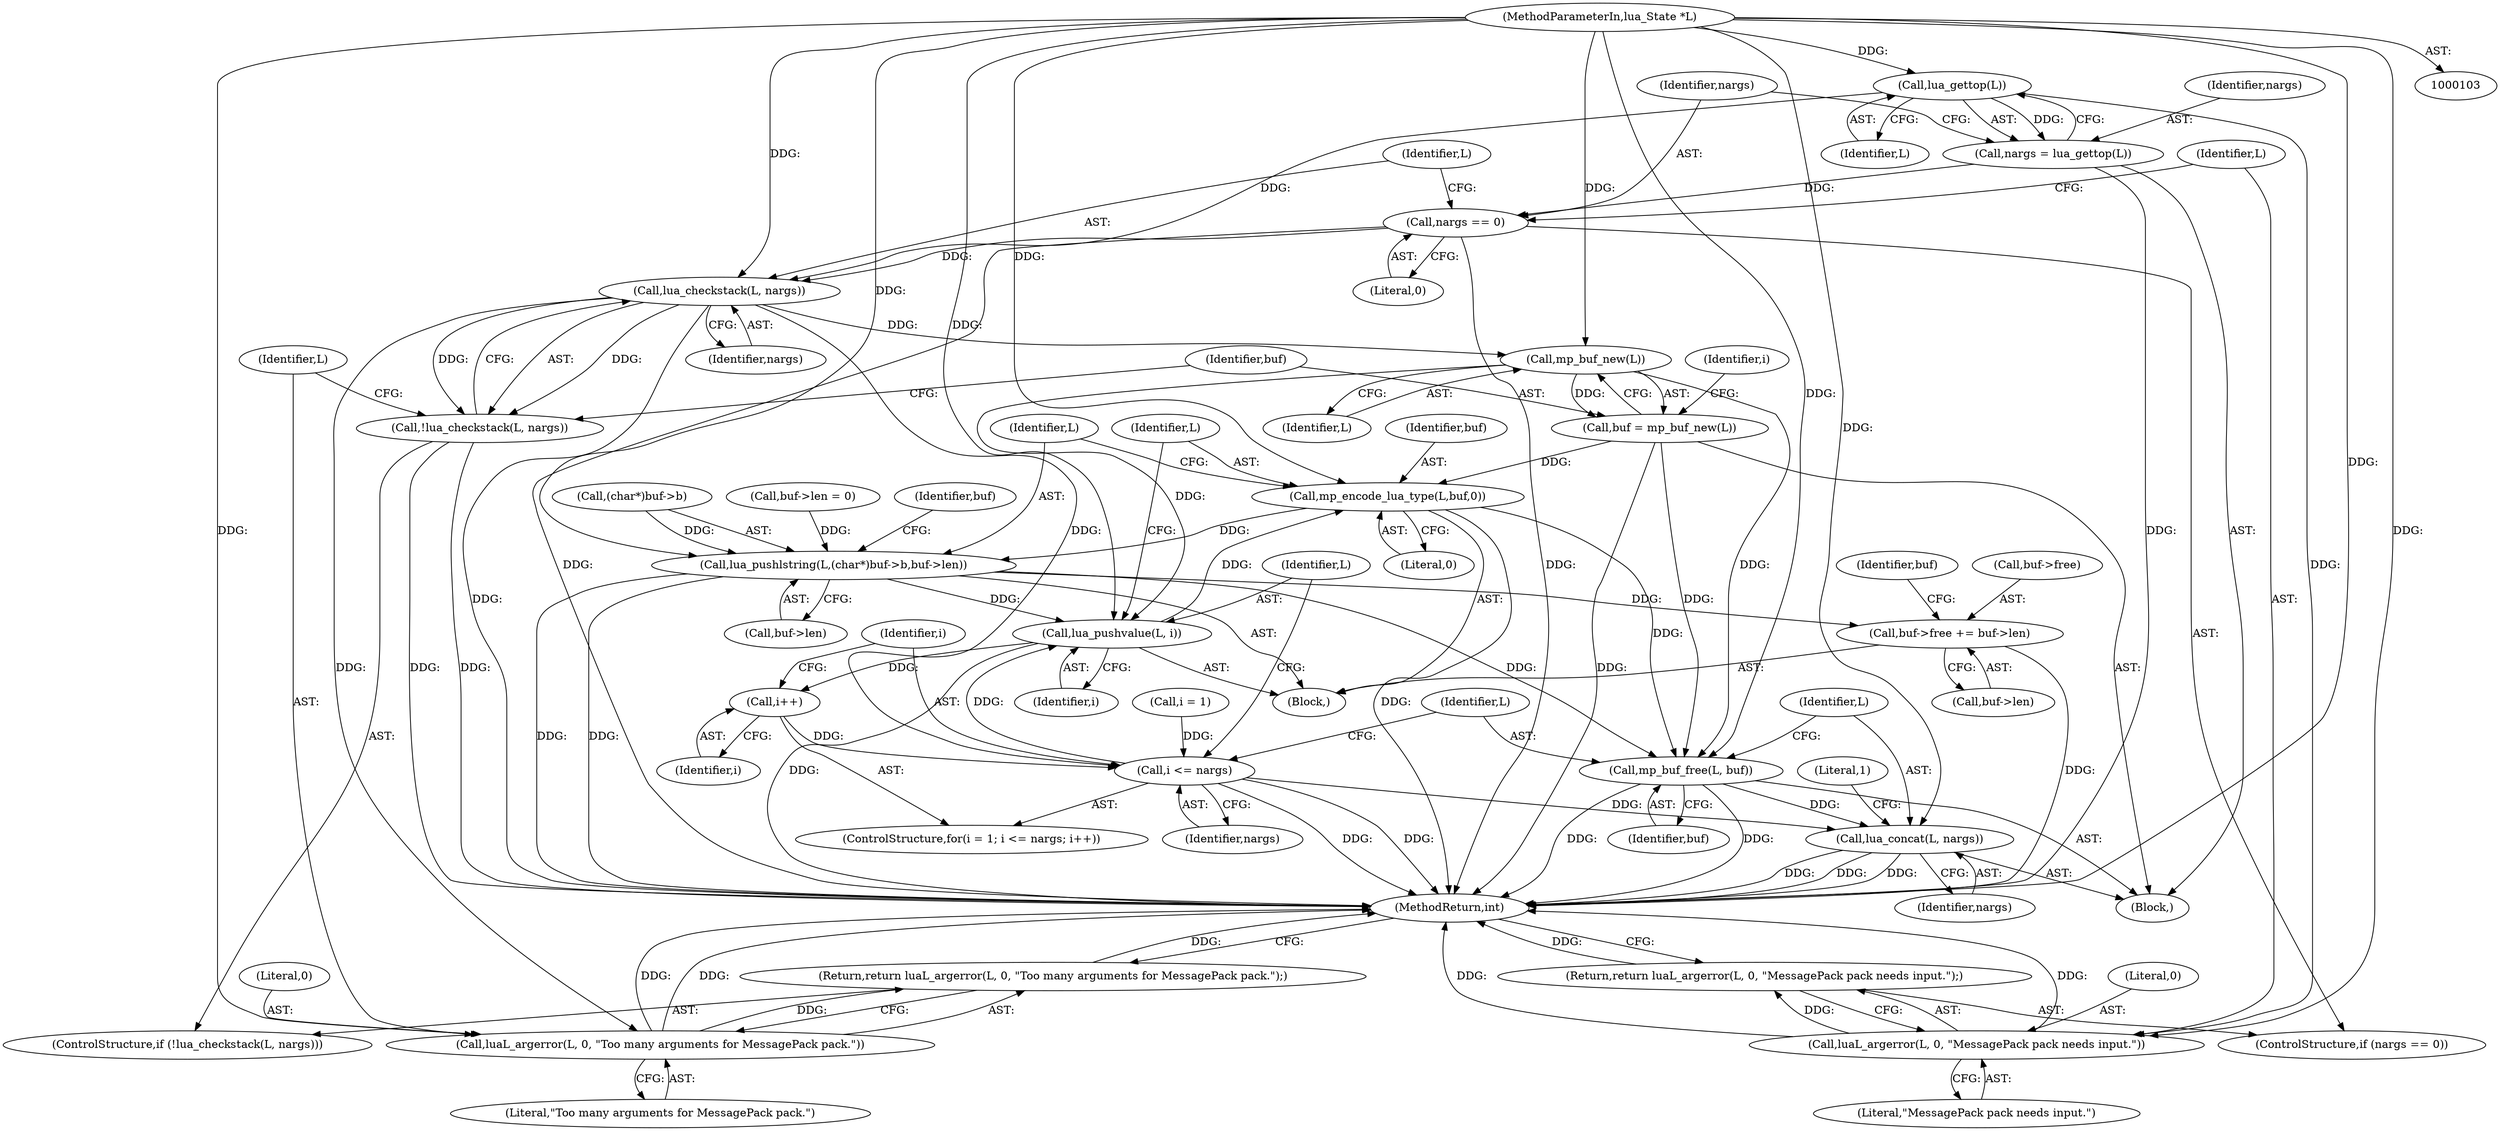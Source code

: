 digraph "0_redis_52a00201fca331217c3b4b8b634f6a0f57d6b7d3@pointer" {
"1000104" [label="(MethodParameterIn,lua_State *L)"];
"1000109" [label="(Call,lua_gettop(L))"];
"1000107" [label="(Call,nargs = lua_gettop(L))"];
"1000114" [label="(Call,nargs == 0)"];
"1000124" [label="(Call,lua_checkstack(L, nargs))"];
"1000123" [label="(Call,!lua_checkstack(L, nargs))"];
"1000128" [label="(Call,luaL_argerror(L, 0, \"Too many arguments for MessagePack pack.\"))"];
"1000127" [label="(Return,return luaL_argerror(L, 0, \"Too many arguments for MessagePack pack.\");)"];
"1000134" [label="(Call,mp_buf_new(L))"];
"1000132" [label="(Call,buf = mp_buf_new(L))"];
"1000149" [label="(Call,mp_encode_lua_type(L,buf,0))"];
"1000153" [label="(Call,lua_pushlstring(L,(char*)buf->b,buf->len))"];
"1000146" [label="(Call,lua_pushvalue(L, i))"];
"1000143" [label="(Call,i++)"];
"1000140" [label="(Call,i <= nargs)"];
"1000178" [label="(Call,lua_concat(L, nargs))"];
"1000163" [label="(Call,buf->free += buf->len)"];
"1000175" [label="(Call,mp_buf_free(L, buf))"];
"1000118" [label="(Call,luaL_argerror(L, 0, \"MessagePack pack needs input.\"))"];
"1000117" [label="(Return,return luaL_argerror(L, 0, \"MessagePack pack needs input.\");)"];
"1000104" [label="(MethodParameterIn,lua_State *L)"];
"1000133" [label="(Identifier,buf)"];
"1000140" [label="(Call,i <= nargs)"];
"1000125" [label="(Identifier,L)"];
"1000110" [label="(Identifier,L)"];
"1000129" [label="(Identifier,L)"];
"1000154" [label="(Identifier,L)"];
"1000177" [label="(Identifier,buf)"];
"1000148" [label="(Identifier,i)"];
"1000116" [label="(Literal,0)"];
"1000117" [label="(Return,return luaL_argerror(L, 0, \"MessagePack pack needs input.\");)"];
"1000109" [label="(Call,lua_gettop(L))"];
"1000172" [label="(Identifier,buf)"];
"1000155" [label="(Call,(char*)buf->b)"];
"1000167" [label="(Call,buf->len)"];
"1000170" [label="(Call,buf->len = 0)"];
"1000128" [label="(Call,luaL_argerror(L, 0, \"Too many arguments for MessagePack pack.\"))"];
"1000136" [label="(ControlStructure,for(i = 1; i <= nargs; i++))"];
"1000113" [label="(ControlStructure,if (nargs == 0))"];
"1000147" [label="(Identifier,L)"];
"1000142" [label="(Identifier,nargs)"];
"1000138" [label="(Identifier,i)"];
"1000145" [label="(Block,)"];
"1000130" [label="(Literal,0)"];
"1000127" [label="(Return,return luaL_argerror(L, 0, \"Too many arguments for MessagePack pack.\");)"];
"1000179" [label="(Identifier,L)"];
"1000119" [label="(Identifier,L)"];
"1000121" [label="(Literal,\"MessagePack pack needs input.\")"];
"1000183" [label="(MethodReturn,int)"];
"1000151" [label="(Identifier,buf)"];
"1000122" [label="(ControlStructure,if (!lua_checkstack(L, nargs)))"];
"1000144" [label="(Identifier,i)"];
"1000152" [label="(Literal,0)"];
"1000146" [label="(Call,lua_pushvalue(L, i))"];
"1000114" [label="(Call,nargs == 0)"];
"1000153" [label="(Call,lua_pushlstring(L,(char*)buf->b,buf->len))"];
"1000135" [label="(Identifier,L)"];
"1000132" [label="(Call,buf = mp_buf_new(L))"];
"1000124" [label="(Call,lua_checkstack(L, nargs))"];
"1000118" [label="(Call,luaL_argerror(L, 0, \"MessagePack pack needs input.\"))"];
"1000176" [label="(Identifier,L)"];
"1000149" [label="(Call,mp_encode_lua_type(L,buf,0))"];
"1000163" [label="(Call,buf->free += buf->len)"];
"1000164" [label="(Call,buf->free)"];
"1000175" [label="(Call,mp_buf_free(L, buf))"];
"1000143" [label="(Call,i++)"];
"1000160" [label="(Call,buf->len)"];
"1000165" [label="(Identifier,buf)"];
"1000182" [label="(Literal,1)"];
"1000131" [label="(Literal,\"Too many arguments for MessagePack pack.\")"];
"1000178" [label="(Call,lua_concat(L, nargs))"];
"1000107" [label="(Call,nargs = lua_gettop(L))"];
"1000150" [label="(Identifier,L)"];
"1000108" [label="(Identifier,nargs)"];
"1000120" [label="(Literal,0)"];
"1000141" [label="(Identifier,i)"];
"1000123" [label="(Call,!lua_checkstack(L, nargs))"];
"1000180" [label="(Identifier,nargs)"];
"1000134" [label="(Call,mp_buf_new(L))"];
"1000137" [label="(Call,i = 1)"];
"1000105" [label="(Block,)"];
"1000115" [label="(Identifier,nargs)"];
"1000126" [label="(Identifier,nargs)"];
"1000104" -> "1000103"  [label="AST: "];
"1000104" -> "1000183"  [label="DDG: "];
"1000104" -> "1000109"  [label="DDG: "];
"1000104" -> "1000118"  [label="DDG: "];
"1000104" -> "1000124"  [label="DDG: "];
"1000104" -> "1000128"  [label="DDG: "];
"1000104" -> "1000134"  [label="DDG: "];
"1000104" -> "1000146"  [label="DDG: "];
"1000104" -> "1000149"  [label="DDG: "];
"1000104" -> "1000153"  [label="DDG: "];
"1000104" -> "1000175"  [label="DDG: "];
"1000104" -> "1000178"  [label="DDG: "];
"1000109" -> "1000107"  [label="AST: "];
"1000109" -> "1000110"  [label="CFG: "];
"1000110" -> "1000109"  [label="AST: "];
"1000107" -> "1000109"  [label="CFG: "];
"1000109" -> "1000107"  [label="DDG: "];
"1000109" -> "1000118"  [label="DDG: "];
"1000109" -> "1000124"  [label="DDG: "];
"1000107" -> "1000105"  [label="AST: "];
"1000108" -> "1000107"  [label="AST: "];
"1000115" -> "1000107"  [label="CFG: "];
"1000107" -> "1000183"  [label="DDG: "];
"1000107" -> "1000114"  [label="DDG: "];
"1000114" -> "1000113"  [label="AST: "];
"1000114" -> "1000116"  [label="CFG: "];
"1000115" -> "1000114"  [label="AST: "];
"1000116" -> "1000114"  [label="AST: "];
"1000119" -> "1000114"  [label="CFG: "];
"1000125" -> "1000114"  [label="CFG: "];
"1000114" -> "1000183"  [label="DDG: "];
"1000114" -> "1000183"  [label="DDG: "];
"1000114" -> "1000124"  [label="DDG: "];
"1000124" -> "1000123"  [label="AST: "];
"1000124" -> "1000126"  [label="CFG: "];
"1000125" -> "1000124"  [label="AST: "];
"1000126" -> "1000124"  [label="AST: "];
"1000123" -> "1000124"  [label="CFG: "];
"1000124" -> "1000183"  [label="DDG: "];
"1000124" -> "1000123"  [label="DDG: "];
"1000124" -> "1000123"  [label="DDG: "];
"1000124" -> "1000128"  [label="DDG: "];
"1000124" -> "1000134"  [label="DDG: "];
"1000124" -> "1000140"  [label="DDG: "];
"1000123" -> "1000122"  [label="AST: "];
"1000129" -> "1000123"  [label="CFG: "];
"1000133" -> "1000123"  [label="CFG: "];
"1000123" -> "1000183"  [label="DDG: "];
"1000123" -> "1000183"  [label="DDG: "];
"1000128" -> "1000127"  [label="AST: "];
"1000128" -> "1000131"  [label="CFG: "];
"1000129" -> "1000128"  [label="AST: "];
"1000130" -> "1000128"  [label="AST: "];
"1000131" -> "1000128"  [label="AST: "];
"1000127" -> "1000128"  [label="CFG: "];
"1000128" -> "1000183"  [label="DDG: "];
"1000128" -> "1000183"  [label="DDG: "];
"1000128" -> "1000127"  [label="DDG: "];
"1000127" -> "1000122"  [label="AST: "];
"1000183" -> "1000127"  [label="CFG: "];
"1000127" -> "1000183"  [label="DDG: "];
"1000134" -> "1000132"  [label="AST: "];
"1000134" -> "1000135"  [label="CFG: "];
"1000135" -> "1000134"  [label="AST: "];
"1000132" -> "1000134"  [label="CFG: "];
"1000134" -> "1000132"  [label="DDG: "];
"1000134" -> "1000146"  [label="DDG: "];
"1000134" -> "1000175"  [label="DDG: "];
"1000132" -> "1000105"  [label="AST: "];
"1000133" -> "1000132"  [label="AST: "];
"1000138" -> "1000132"  [label="CFG: "];
"1000132" -> "1000183"  [label="DDG: "];
"1000132" -> "1000149"  [label="DDG: "];
"1000132" -> "1000175"  [label="DDG: "];
"1000149" -> "1000145"  [label="AST: "];
"1000149" -> "1000152"  [label="CFG: "];
"1000150" -> "1000149"  [label="AST: "];
"1000151" -> "1000149"  [label="AST: "];
"1000152" -> "1000149"  [label="AST: "];
"1000154" -> "1000149"  [label="CFG: "];
"1000149" -> "1000183"  [label="DDG: "];
"1000146" -> "1000149"  [label="DDG: "];
"1000149" -> "1000153"  [label="DDG: "];
"1000149" -> "1000175"  [label="DDG: "];
"1000153" -> "1000145"  [label="AST: "];
"1000153" -> "1000160"  [label="CFG: "];
"1000154" -> "1000153"  [label="AST: "];
"1000155" -> "1000153"  [label="AST: "];
"1000160" -> "1000153"  [label="AST: "];
"1000165" -> "1000153"  [label="CFG: "];
"1000153" -> "1000183"  [label="DDG: "];
"1000153" -> "1000183"  [label="DDG: "];
"1000153" -> "1000146"  [label="DDG: "];
"1000155" -> "1000153"  [label="DDG: "];
"1000170" -> "1000153"  [label="DDG: "];
"1000153" -> "1000163"  [label="DDG: "];
"1000153" -> "1000175"  [label="DDG: "];
"1000146" -> "1000145"  [label="AST: "];
"1000146" -> "1000148"  [label="CFG: "];
"1000147" -> "1000146"  [label="AST: "];
"1000148" -> "1000146"  [label="AST: "];
"1000150" -> "1000146"  [label="CFG: "];
"1000146" -> "1000183"  [label="DDG: "];
"1000146" -> "1000143"  [label="DDG: "];
"1000140" -> "1000146"  [label="DDG: "];
"1000143" -> "1000136"  [label="AST: "];
"1000143" -> "1000144"  [label="CFG: "];
"1000144" -> "1000143"  [label="AST: "];
"1000141" -> "1000143"  [label="CFG: "];
"1000143" -> "1000140"  [label="DDG: "];
"1000140" -> "1000136"  [label="AST: "];
"1000140" -> "1000142"  [label="CFG: "];
"1000141" -> "1000140"  [label="AST: "];
"1000142" -> "1000140"  [label="AST: "];
"1000147" -> "1000140"  [label="CFG: "];
"1000176" -> "1000140"  [label="CFG: "];
"1000140" -> "1000183"  [label="DDG: "];
"1000140" -> "1000183"  [label="DDG: "];
"1000137" -> "1000140"  [label="DDG: "];
"1000140" -> "1000178"  [label="DDG: "];
"1000178" -> "1000105"  [label="AST: "];
"1000178" -> "1000180"  [label="CFG: "];
"1000179" -> "1000178"  [label="AST: "];
"1000180" -> "1000178"  [label="AST: "];
"1000182" -> "1000178"  [label="CFG: "];
"1000178" -> "1000183"  [label="DDG: "];
"1000178" -> "1000183"  [label="DDG: "];
"1000178" -> "1000183"  [label="DDG: "];
"1000175" -> "1000178"  [label="DDG: "];
"1000163" -> "1000145"  [label="AST: "];
"1000163" -> "1000167"  [label="CFG: "];
"1000164" -> "1000163"  [label="AST: "];
"1000167" -> "1000163"  [label="AST: "];
"1000172" -> "1000163"  [label="CFG: "];
"1000163" -> "1000183"  [label="DDG: "];
"1000175" -> "1000105"  [label="AST: "];
"1000175" -> "1000177"  [label="CFG: "];
"1000176" -> "1000175"  [label="AST: "];
"1000177" -> "1000175"  [label="AST: "];
"1000179" -> "1000175"  [label="CFG: "];
"1000175" -> "1000183"  [label="DDG: "];
"1000175" -> "1000183"  [label="DDG: "];
"1000118" -> "1000117"  [label="AST: "];
"1000118" -> "1000121"  [label="CFG: "];
"1000119" -> "1000118"  [label="AST: "];
"1000120" -> "1000118"  [label="AST: "];
"1000121" -> "1000118"  [label="AST: "];
"1000117" -> "1000118"  [label="CFG: "];
"1000118" -> "1000183"  [label="DDG: "];
"1000118" -> "1000183"  [label="DDG: "];
"1000118" -> "1000117"  [label="DDG: "];
"1000117" -> "1000113"  [label="AST: "];
"1000183" -> "1000117"  [label="CFG: "];
"1000117" -> "1000183"  [label="DDG: "];
}
